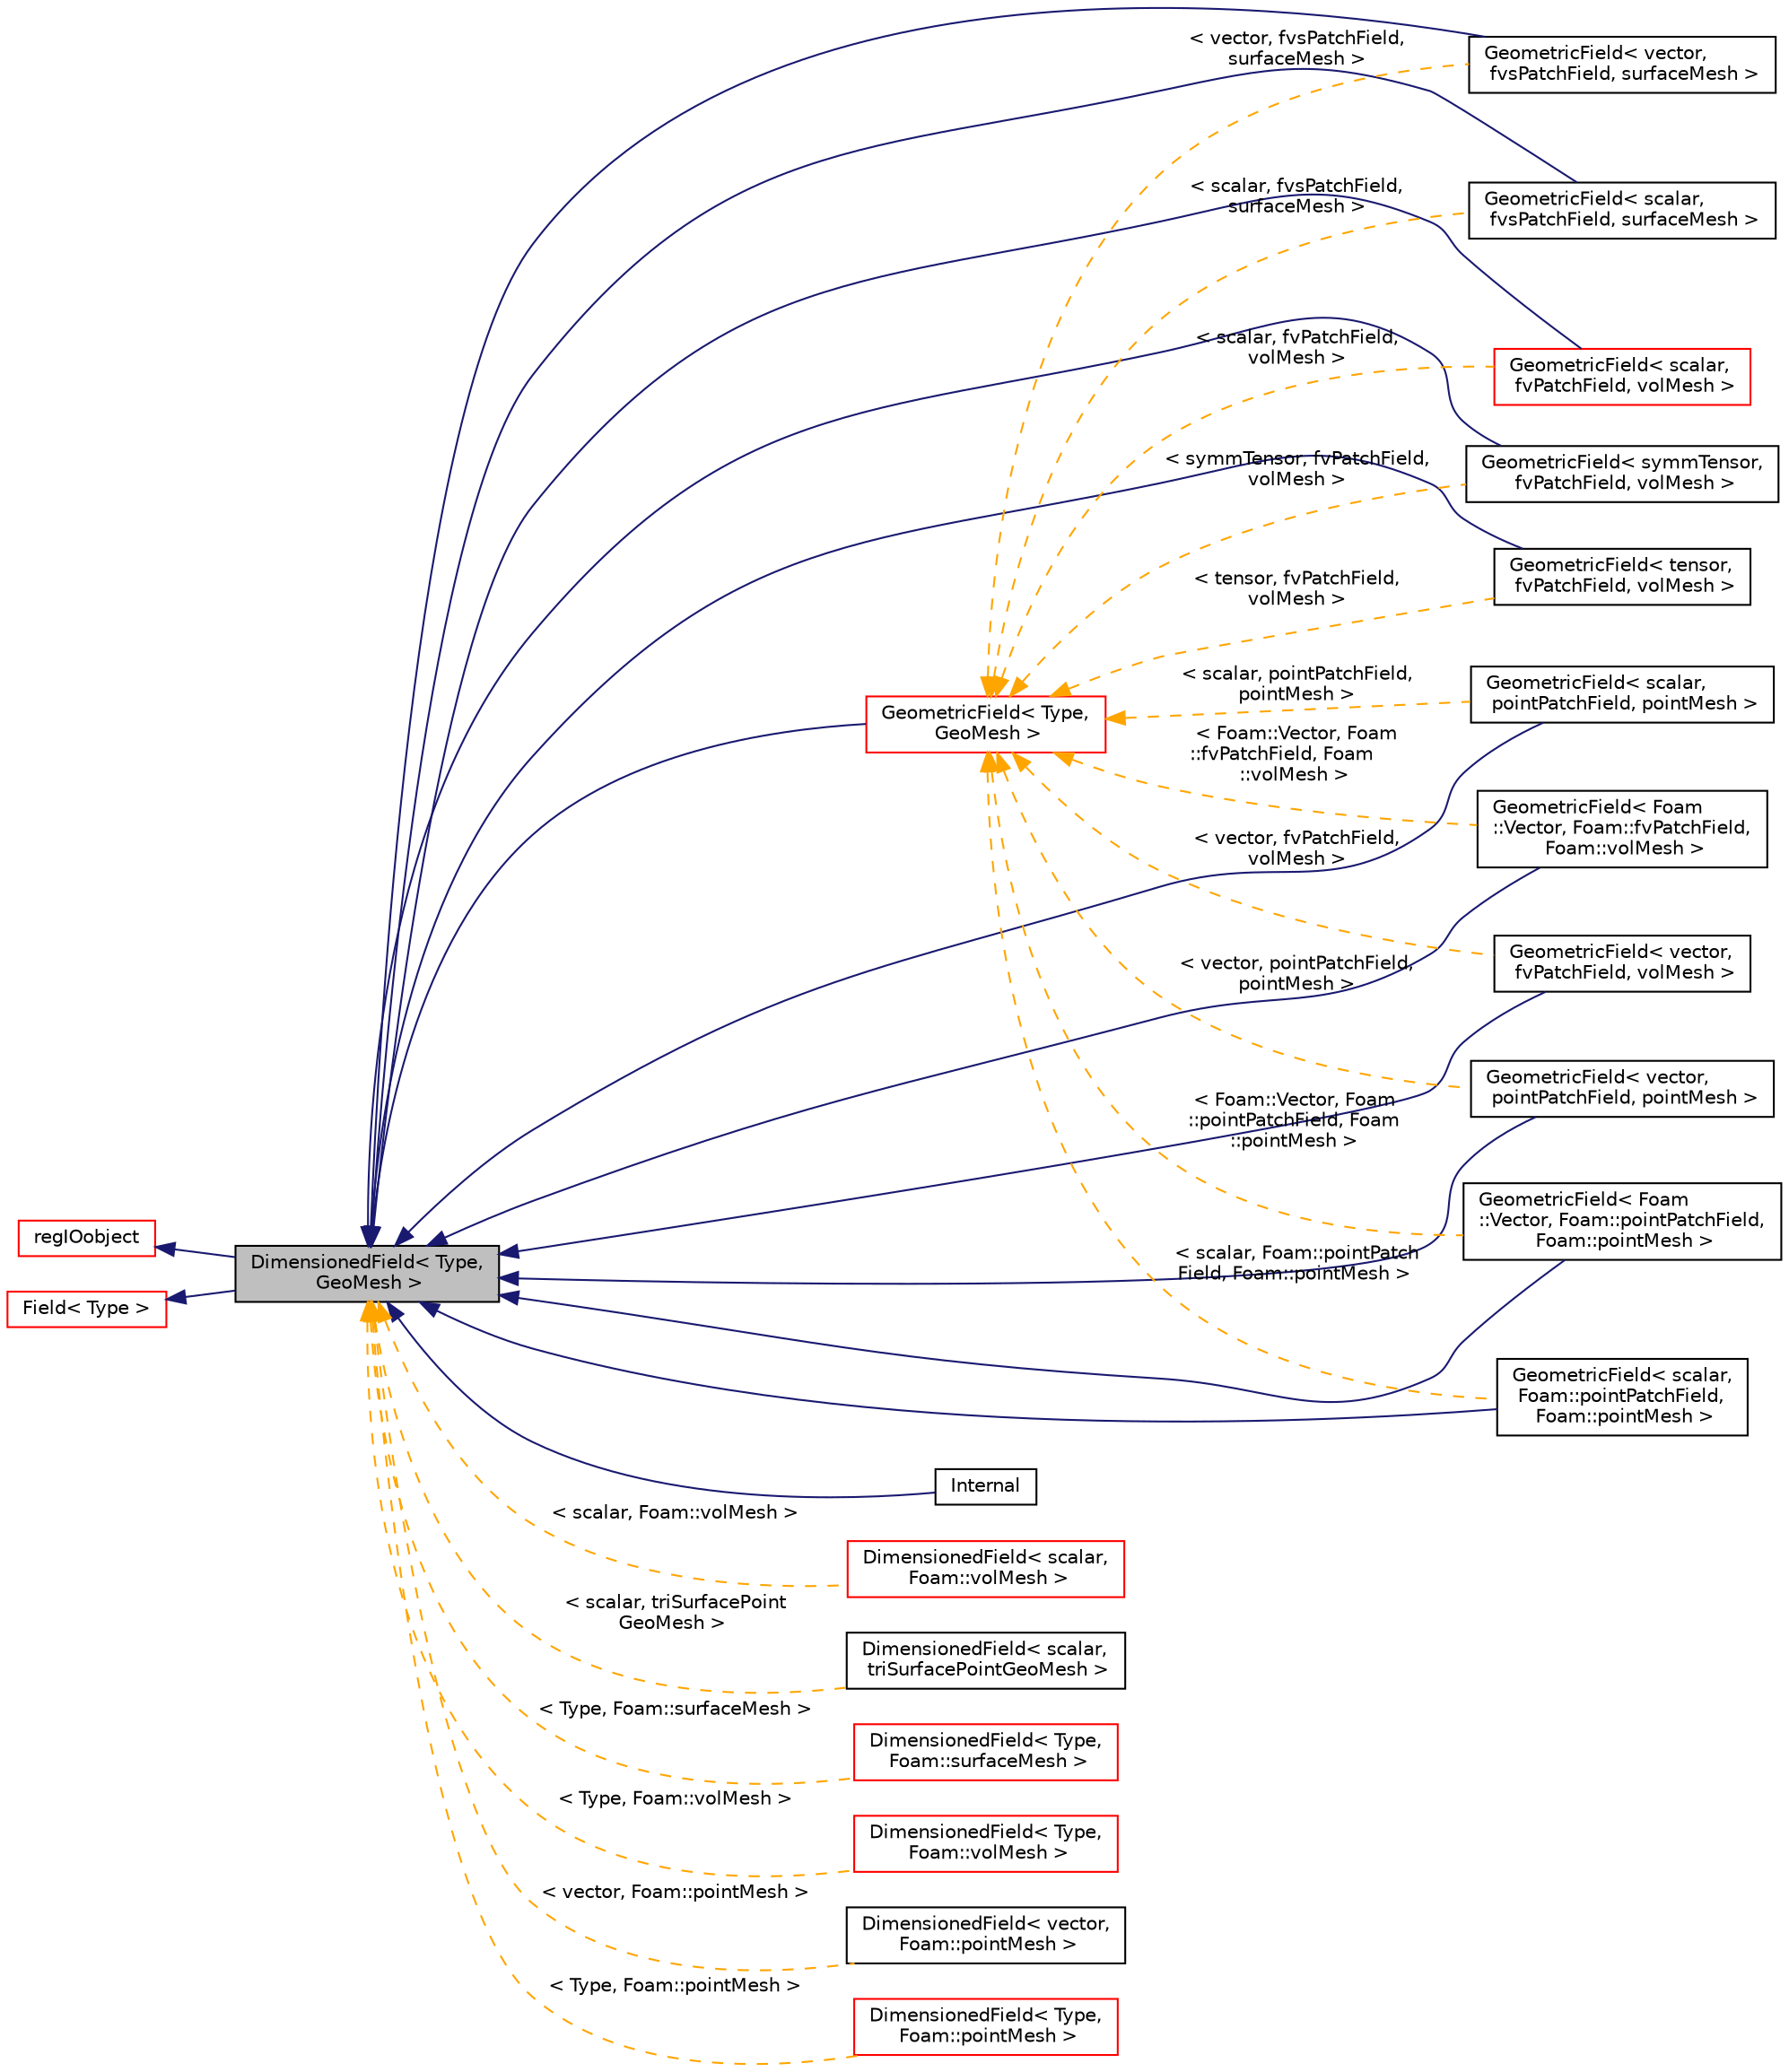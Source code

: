 digraph "DimensionedField&lt; Type, GeoMesh &gt;"
{
  bgcolor="transparent";
  edge [fontname="Helvetica",fontsize="10",labelfontname="Helvetica",labelfontsize="10"];
  node [fontname="Helvetica",fontsize="10",shape=record];
  rankdir="LR";
  Node0 [label="DimensionedField\< Type,\l GeoMesh \>",height=0.2,width=0.4,color="black", fillcolor="grey75", style="filled", fontcolor="black"];
  Node1 -> Node0 [dir="back",color="midnightblue",fontsize="10",style="solid",fontname="Helvetica"];
  Node1 [label="regIOobject",height=0.2,width=0.4,color="red",URL="$a27441.html",tooltip="regIOobject is an abstract class derived from IOobject to handle automatic object registration with t..."];
  Node3 -> Node0 [dir="back",color="midnightblue",fontsize="10",style="solid",fontname="Helvetica"];
  Node3 [label="Field\< Type \>",height=0.2,width=0.4,color="red",URL="$a27573.html",tooltip="Pre-declare SubField and related Field type. "];
  Node0 -> Node10 [dir="back",color="midnightblue",fontsize="10",style="solid",fontname="Helvetica"];
  Node10 [label="GeometricField\< Type,\l GeoMesh \>",height=0.2,width=0.4,color="red",URL="$a23249.html",tooltip="Generic GeometricField class. "];
  Node10 -> Node17 [dir="back",color="orange",fontsize="10",style="dashed",label=" \< symmTensor, fvPatchField,\l volMesh \>" ,fontname="Helvetica"];
  Node17 [label="GeometricField\< symmTensor,\l fvPatchField, volMesh \>",height=0.2,width=0.4,color="black",URL="$a23249.html"];
  Node10 -> Node18 [dir="back",color="orange",fontsize="10",style="dashed",label=" \< tensor, fvPatchField,\l volMesh \>" ,fontname="Helvetica"];
  Node18 [label="GeometricField\< tensor,\l fvPatchField, volMesh \>",height=0.2,width=0.4,color="black",URL="$a23249.html"];
  Node10 -> Node19 [dir="back",color="orange",fontsize="10",style="dashed",label=" \< vector, fvsPatchField,\l surfaceMesh \>" ,fontname="Helvetica"];
  Node19 [label="GeometricField\< vector,\l fvsPatchField, surfaceMesh \>",height=0.2,width=0.4,color="black",URL="$a23249.html"];
  Node10 -> Node20 [dir="back",color="orange",fontsize="10",style="dashed",label=" \< scalar, fvPatchField,\l volMesh \>" ,fontname="Helvetica"];
  Node20 [label="GeometricField\< scalar,\l fvPatchField, volMesh \>",height=0.2,width=0.4,color="red",URL="$a23249.html"];
  Node10 -> Node23 [dir="back",color="orange",fontsize="10",style="dashed",label=" \< scalar, fvsPatchField,\l surfaceMesh \>" ,fontname="Helvetica"];
  Node23 [label="GeometricField\< scalar,\l fvsPatchField, surfaceMesh \>",height=0.2,width=0.4,color="black",URL="$a23249.html"];
  Node10 -> Node24 [dir="back",color="orange",fontsize="10",style="dashed",label=" \< Foam::Vector, Foam\l::pointPatchField, Foam\l::pointMesh \>" ,fontname="Helvetica"];
  Node24 [label="GeometricField\< Foam\l::Vector, Foam::pointPatchField,\l Foam::pointMesh \>",height=0.2,width=0.4,color="black",URL="$a23249.html"];
  Node10 -> Node25 [dir="back",color="orange",fontsize="10",style="dashed",label=" \< scalar, pointPatchField,\l pointMesh \>" ,fontname="Helvetica"];
  Node25 [label="GeometricField\< scalar,\l pointPatchField, pointMesh \>",height=0.2,width=0.4,color="black",URL="$a23249.html"];
  Node10 -> Node26 [dir="back",color="orange",fontsize="10",style="dashed",label=" \< vector, fvPatchField,\l volMesh \>" ,fontname="Helvetica"];
  Node26 [label="GeometricField\< vector,\l fvPatchField, volMesh \>",height=0.2,width=0.4,color="black",URL="$a23249.html"];
  Node10 -> Node27 [dir="back",color="orange",fontsize="10",style="dashed",label=" \< scalar, Foam::pointPatch\lField, Foam::pointMesh \>" ,fontname="Helvetica"];
  Node27 [label="GeometricField\< scalar,\l Foam::pointPatchField,\l Foam::pointMesh \>",height=0.2,width=0.4,color="black",URL="$a23249.html"];
  Node10 -> Node29 [dir="back",color="orange",fontsize="10",style="dashed",label=" \< Foam::Vector, Foam\l::fvPatchField, Foam\l::volMesh \>" ,fontname="Helvetica"];
  Node29 [label="GeometricField\< Foam\l::Vector, Foam::fvPatchField,\l Foam::volMesh \>",height=0.2,width=0.4,color="black",URL="$a23249.html"];
  Node10 -> Node30 [dir="back",color="orange",fontsize="10",style="dashed",label=" \< vector, pointPatchField,\l pointMesh \>" ,fontname="Helvetica"];
  Node30 [label="GeometricField\< vector,\l pointPatchField, pointMesh \>",height=0.2,width=0.4,color="black",URL="$a23249.html"];
  Node0 -> Node31 [dir="back",color="midnightblue",fontsize="10",style="solid",fontname="Helvetica"];
  Node31 [label="Internal",height=0.2,width=0.4,color="black",URL="$a27661.html",tooltip="The internalField of a SlicedGeometricField. "];
  Node0 -> Node29 [dir="back",color="midnightblue",fontsize="10",style="solid",fontname="Helvetica"];
  Node0 -> Node24 [dir="back",color="midnightblue",fontsize="10",style="solid",fontname="Helvetica"];
  Node0 -> Node27 [dir="back",color="midnightblue",fontsize="10",style="solid",fontname="Helvetica"];
  Node0 -> Node20 [dir="back",color="midnightblue",fontsize="10",style="solid",fontname="Helvetica"];
  Node0 -> Node23 [dir="back",color="midnightblue",fontsize="10",style="solid",fontname="Helvetica"];
  Node0 -> Node25 [dir="back",color="midnightblue",fontsize="10",style="solid",fontname="Helvetica"];
  Node0 -> Node17 [dir="back",color="midnightblue",fontsize="10",style="solid",fontname="Helvetica"];
  Node0 -> Node18 [dir="back",color="midnightblue",fontsize="10",style="solid",fontname="Helvetica"];
  Node0 -> Node26 [dir="back",color="midnightblue",fontsize="10",style="solid",fontname="Helvetica"];
  Node0 -> Node19 [dir="back",color="midnightblue",fontsize="10",style="solid",fontname="Helvetica"];
  Node0 -> Node30 [dir="back",color="midnightblue",fontsize="10",style="solid",fontname="Helvetica"];
  Node0 -> Node32 [dir="back",color="orange",fontsize="10",style="dashed",label=" \< scalar, Foam::volMesh \>" ,fontname="Helvetica"];
  Node32 [label="DimensionedField\< scalar,\l Foam::volMesh \>",height=0.2,width=0.4,color="red",URL="$a27497.html"];
  Node0 -> Node33 [dir="back",color="orange",fontsize="10",style="dashed",label=" \< scalar, triSurfacePoint\lGeoMesh \>" ,fontname="Helvetica"];
  Node33 [label="DimensionedField\< scalar,\l triSurfacePointGeoMesh \>",height=0.2,width=0.4,color="black",URL="$a27497.html"];
  Node0 -> Node34 [dir="back",color="orange",fontsize="10",style="dashed",label=" \< Type, Foam::surfaceMesh \>" ,fontname="Helvetica"];
  Node34 [label="DimensionedField\< Type,\l Foam::surfaceMesh \>",height=0.2,width=0.4,color="red",URL="$a27497.html"];
  Node0 -> Node35 [dir="back",color="orange",fontsize="10",style="dashed",label=" \< Type, Foam::volMesh \>" ,fontname="Helvetica"];
  Node35 [label="DimensionedField\< Type,\l Foam::volMesh \>",height=0.2,width=0.4,color="red",URL="$a27497.html"];
  Node0 -> Node36 [dir="back",color="orange",fontsize="10",style="dashed",label=" \< vector, Foam::pointMesh \>" ,fontname="Helvetica"];
  Node36 [label="DimensionedField\< vector,\l Foam::pointMesh \>",height=0.2,width=0.4,color="black",URL="$a27497.html"];
  Node0 -> Node37 [dir="back",color="orange",fontsize="10",style="dashed",label=" \< Type, Foam::pointMesh \>" ,fontname="Helvetica"];
  Node37 [label="DimensionedField\< Type,\l Foam::pointMesh \>",height=0.2,width=0.4,color="red",URL="$a27497.html"];
}
